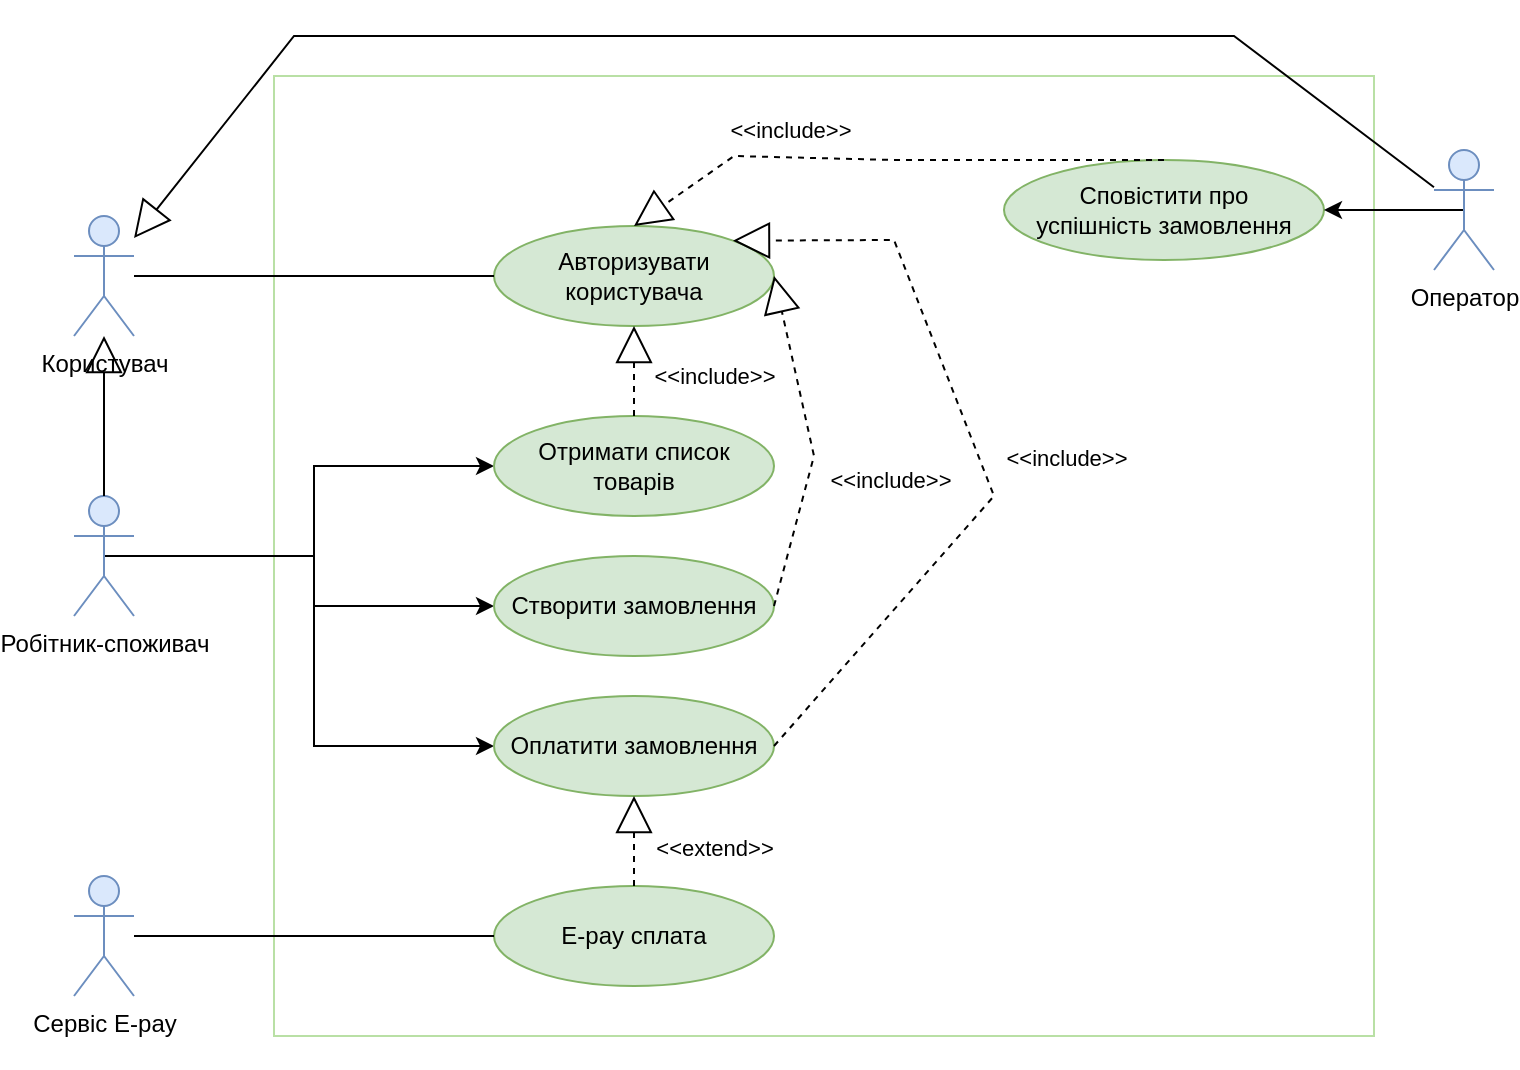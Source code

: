 <mxfile version="21.8.2" type="device">
  <diagram name="Страница 1" id="peiVjQ6xKM0UFsxWsOr3">
    <mxGraphModel dx="1050" dy="542" grid="1" gridSize="10" guides="1" tooltips="1" connect="1" arrows="1" fold="1" page="1" pageScale="1" pageWidth="827" pageHeight="1169" math="0" shadow="0">
      <root>
        <mxCell id="0" />
        <mxCell id="1" parent="0" />
        <mxCell id="ElTyYk3RJpOC77_nqdFr-27" value="" style="rounded=0;whiteSpace=wrap;html=1;strokeColor=#B9E0A5;" vertex="1" parent="1">
          <mxGeometry x="190" y="720" width="550" height="480" as="geometry" />
        </mxCell>
        <mxCell id="1JTkHmqc5n5id6cBLUgi-10" style="edgeStyle=orthogonalEdgeStyle;rounded=0;orthogonalLoop=1;jettySize=auto;html=1;exitX=0.5;exitY=1;exitDx=0;exitDy=0;entryX=0.5;entryY=0;entryDx=0;entryDy=0;" parent="1" edge="1">
          <mxGeometry relative="1" as="geometry">
            <mxPoint x="470" y="395" as="sourcePoint" />
          </mxGeometry>
        </mxCell>
        <mxCell id="ElTyYk3RJpOC77_nqdFr-1" value="Користувач" style="shape=umlActor;verticalLabelPosition=bottom;verticalAlign=top;html=1;outlineConnect=0;fillColor=#dae8fc;strokeColor=#6c8ebf;" vertex="1" parent="1">
          <mxGeometry x="90" y="790" width="30" height="60" as="geometry" />
        </mxCell>
        <mxCell id="ElTyYk3RJpOC77_nqdFr-2" value="Авторизувати&lt;br&gt;користувача" style="ellipse;whiteSpace=wrap;html=1;fillColor=#d5e8d4;strokeColor=#82b366;" vertex="1" parent="1">
          <mxGeometry x="300" y="795" width="140" height="50" as="geometry" />
        </mxCell>
        <mxCell id="ElTyYk3RJpOC77_nqdFr-3" value="" style="endArrow=none;html=1;rounded=0;entryX=0;entryY=0.5;entryDx=0;entryDy=0;" edge="1" parent="1" source="ElTyYk3RJpOC77_nqdFr-1" target="ElTyYk3RJpOC77_nqdFr-2">
          <mxGeometry width="50" height="50" relative="1" as="geometry">
            <mxPoint x="120" y="316" as="sourcePoint" />
            <mxPoint x="430" y="225" as="targetPoint" />
          </mxGeometry>
        </mxCell>
        <mxCell id="ElTyYk3RJpOC77_nqdFr-9" style="edgeStyle=orthogonalEdgeStyle;rounded=0;orthogonalLoop=1;jettySize=auto;html=1;exitX=0.5;exitY=0.5;exitDx=0;exitDy=0;exitPerimeter=0;entryX=0;entryY=0.5;entryDx=0;entryDy=0;" edge="1" parent="1" source="ElTyYk3RJpOC77_nqdFr-4" target="ElTyYk3RJpOC77_nqdFr-6">
          <mxGeometry relative="1" as="geometry" />
        </mxCell>
        <mxCell id="ElTyYk3RJpOC77_nqdFr-10" style="edgeStyle=orthogonalEdgeStyle;rounded=0;orthogonalLoop=1;jettySize=auto;html=1;exitX=0.5;exitY=0.5;exitDx=0;exitDy=0;exitPerimeter=0;entryX=0;entryY=0.5;entryDx=0;entryDy=0;" edge="1" parent="1" source="ElTyYk3RJpOC77_nqdFr-4" target="ElTyYk3RJpOC77_nqdFr-7">
          <mxGeometry relative="1" as="geometry" />
        </mxCell>
        <mxCell id="ElTyYk3RJpOC77_nqdFr-11" style="edgeStyle=orthogonalEdgeStyle;rounded=0;orthogonalLoop=1;jettySize=auto;html=1;exitX=0.5;exitY=0.5;exitDx=0;exitDy=0;exitPerimeter=0;entryX=0;entryY=0.5;entryDx=0;entryDy=0;" edge="1" parent="1" source="ElTyYk3RJpOC77_nqdFr-4" target="ElTyYk3RJpOC77_nqdFr-8">
          <mxGeometry relative="1" as="geometry" />
        </mxCell>
        <mxCell id="ElTyYk3RJpOC77_nqdFr-4" value="Робітник-споживач" style="shape=umlActor;verticalLabelPosition=bottom;verticalAlign=top;html=1;outlineConnect=0;fillColor=#dae8fc;strokeColor=#6c8ebf;" vertex="1" parent="1">
          <mxGeometry x="90" y="930" width="30" height="60" as="geometry" />
        </mxCell>
        <mxCell id="ElTyYk3RJpOC77_nqdFr-5" value="&lt;br&gt;" style="endArrow=block;endSize=16;endFill=0;html=1;rounded=0;" edge="1" parent="1" source="ElTyYk3RJpOC77_nqdFr-4" target="ElTyYk3RJpOC77_nqdFr-1">
          <mxGeometry x="-0.12" y="21" width="160" relative="1" as="geometry">
            <mxPoint x="340" y="920" as="sourcePoint" />
            <mxPoint x="50" y="1025" as="targetPoint" />
            <mxPoint as="offset" />
          </mxGeometry>
        </mxCell>
        <mxCell id="ElTyYk3RJpOC77_nqdFr-6" value="Отримати список&lt;br&gt;товарів" style="ellipse;whiteSpace=wrap;html=1;fillColor=#d5e8d4;strokeColor=#82b366;" vertex="1" parent="1">
          <mxGeometry x="300" y="890" width="140" height="50" as="geometry" />
        </mxCell>
        <mxCell id="ElTyYk3RJpOC77_nqdFr-7" value="Створити замовлення" style="ellipse;whiteSpace=wrap;html=1;fillColor=#d5e8d4;strokeColor=#82b366;" vertex="1" parent="1">
          <mxGeometry x="300" y="960" width="140" height="50" as="geometry" />
        </mxCell>
        <mxCell id="ElTyYk3RJpOC77_nqdFr-8" value="Оплатити замовлення" style="ellipse;whiteSpace=wrap;html=1;fillColor=#d5e8d4;strokeColor=#82b366;" vertex="1" parent="1">
          <mxGeometry x="300" y="1030" width="140" height="50" as="geometry" />
        </mxCell>
        <mxCell id="ElTyYk3RJpOC77_nqdFr-12" value="&amp;lt;&amp;lt;include&amp;gt;&amp;gt;" style="endArrow=block;endSize=16;endFill=0;html=1;rounded=0;exitX=0.5;exitY=0;exitDx=0;exitDy=0;entryX=0.5;entryY=1;entryDx=0;entryDy=0;dashed=1;" edge="1" parent="1" source="ElTyYk3RJpOC77_nqdFr-6" target="ElTyYk3RJpOC77_nqdFr-2">
          <mxGeometry x="-0.111" y="-40" width="160" relative="1" as="geometry">
            <mxPoint x="379" y="357" as="sourcePoint" />
            <mxPoint x="500" y="250" as="targetPoint" />
            <mxPoint as="offset" />
          </mxGeometry>
        </mxCell>
        <mxCell id="ElTyYk3RJpOC77_nqdFr-13" value="&amp;lt;&amp;lt;include&amp;gt;&amp;gt;" style="endArrow=block;endSize=16;endFill=0;html=1;rounded=0;exitX=1;exitY=0.5;exitDx=0;exitDy=0;entryX=1;entryY=0.5;entryDx=0;entryDy=0;dashed=1;" edge="1" parent="1" source="ElTyYk3RJpOC77_nqdFr-7" target="ElTyYk3RJpOC77_nqdFr-2">
          <mxGeometry x="-0.111" y="-40" width="160" relative="1" as="geometry">
            <mxPoint x="380" y="900" as="sourcePoint" />
            <mxPoint x="380" y="855" as="targetPoint" />
            <mxPoint as="offset" />
            <Array as="points">
              <mxPoint x="460" y="910" />
            </Array>
          </mxGeometry>
        </mxCell>
        <mxCell id="ElTyYk3RJpOC77_nqdFr-14" value="&amp;lt;&amp;lt;include&amp;gt;&amp;gt;" style="endArrow=block;endSize=16;endFill=0;html=1;rounded=0;exitX=1;exitY=0.5;exitDx=0;exitDy=0;entryX=1;entryY=0;entryDx=0;entryDy=0;dashed=1;" edge="1" parent="1" source="ElTyYk3RJpOC77_nqdFr-8" target="ElTyYk3RJpOC77_nqdFr-2">
          <mxGeometry x="-0.111" y="-40" width="160" relative="1" as="geometry">
            <mxPoint x="390" y="910" as="sourcePoint" />
            <mxPoint x="390" y="865" as="targetPoint" />
            <mxPoint as="offset" />
            <Array as="points">
              <mxPoint x="550" y="930" />
              <mxPoint x="500" y="802" />
            </Array>
          </mxGeometry>
        </mxCell>
        <mxCell id="ElTyYk3RJpOC77_nqdFr-15" value="Сервіс E-pay&lt;br&gt;&amp;nbsp;" style="shape=umlActor;verticalLabelPosition=bottom;verticalAlign=top;html=1;outlineConnect=0;fillColor=#dae8fc;strokeColor=#6c8ebf;" vertex="1" parent="1">
          <mxGeometry x="90" y="1120" width="30" height="60" as="geometry" />
        </mxCell>
        <mxCell id="ElTyYk3RJpOC77_nqdFr-16" value="E-pay сплата" style="ellipse;whiteSpace=wrap;html=1;fillColor=#d5e8d4;strokeColor=#82b366;" vertex="1" parent="1">
          <mxGeometry x="300" y="1125" width="140" height="50" as="geometry" />
        </mxCell>
        <mxCell id="ElTyYk3RJpOC77_nqdFr-17" value="&amp;lt;&amp;lt;extend&amp;gt;&amp;gt;" style="endArrow=block;endSize=16;endFill=0;html=1;rounded=0;exitX=0.5;exitY=0;exitDx=0;exitDy=0;entryX=0.5;entryY=1;entryDx=0;entryDy=0;dashed=1;" edge="1" parent="1" source="ElTyYk3RJpOC77_nqdFr-16" target="ElTyYk3RJpOC77_nqdFr-8">
          <mxGeometry x="-0.143" y="-40" width="160" relative="1" as="geometry">
            <mxPoint x="380" y="990" as="sourcePoint" />
            <mxPoint x="370" y="1100" as="targetPoint" />
            <mxPoint as="offset" />
          </mxGeometry>
        </mxCell>
        <mxCell id="ElTyYk3RJpOC77_nqdFr-18" value="" style="endArrow=none;html=1;rounded=0;entryX=0;entryY=0.5;entryDx=0;entryDy=0;" edge="1" parent="1" source="ElTyYk3RJpOC77_nqdFr-15" target="ElTyYk3RJpOC77_nqdFr-16">
          <mxGeometry width="50" height="50" relative="1" as="geometry">
            <mxPoint x="440" y="1010" as="sourcePoint" />
            <mxPoint x="240" y="1120" as="targetPoint" />
          </mxGeometry>
        </mxCell>
        <mxCell id="ElTyYk3RJpOC77_nqdFr-19" value="Сповістити про&lt;br&gt;успішність замовлення" style="ellipse;whiteSpace=wrap;html=1;fillColor=#d5e8d4;strokeColor=#82b366;" vertex="1" parent="1">
          <mxGeometry x="555" y="762" width="160" height="50" as="geometry" />
        </mxCell>
        <mxCell id="ElTyYk3RJpOC77_nqdFr-25" style="edgeStyle=orthogonalEdgeStyle;rounded=0;orthogonalLoop=1;jettySize=auto;html=1;exitX=0.5;exitY=0.5;exitDx=0;exitDy=0;exitPerimeter=0;entryX=1;entryY=0.5;entryDx=0;entryDy=0;" edge="1" parent="1" source="ElTyYk3RJpOC77_nqdFr-21" target="ElTyYk3RJpOC77_nqdFr-19">
          <mxGeometry relative="1" as="geometry" />
        </mxCell>
        <mxCell id="ElTyYk3RJpOC77_nqdFr-21" value="Оператор" style="shape=umlActor;verticalLabelPosition=bottom;verticalAlign=top;html=1;outlineConnect=0;fillColor=#dae8fc;strokeColor=#6c8ebf;" vertex="1" parent="1">
          <mxGeometry x="770" y="757" width="30" height="60" as="geometry" />
        </mxCell>
        <mxCell id="ElTyYk3RJpOC77_nqdFr-22" value="&amp;lt;&amp;lt;include&amp;gt;&amp;gt;" style="endArrow=block;endSize=16;endFill=0;html=1;rounded=0;exitX=0.5;exitY=0;exitDx=0;exitDy=0;entryX=0.5;entryY=0;entryDx=0;entryDy=0;dashed=1;" edge="1" parent="1" source="ElTyYk3RJpOC77_nqdFr-19" target="ElTyYk3RJpOC77_nqdFr-2">
          <mxGeometry x="0.36" y="-14" width="160" relative="1" as="geometry">
            <mxPoint x="504" y="694" as="sourcePoint" />
            <mxPoint x="664" y="570" as="targetPoint" />
            <mxPoint as="offset" />
            <Array as="points">
              <mxPoint x="500" y="762" />
              <mxPoint x="420" y="760" />
            </Array>
          </mxGeometry>
        </mxCell>
        <mxCell id="ElTyYk3RJpOC77_nqdFr-26" value="&lt;br&gt;" style="endArrow=block;endSize=16;endFill=0;html=1;rounded=0;" edge="1" parent="1" source="ElTyYk3RJpOC77_nqdFr-21" target="ElTyYk3RJpOC77_nqdFr-1">
          <mxGeometry x="-0.12" y="21" width="160" relative="1" as="geometry">
            <mxPoint x="115" y="940" as="sourcePoint" />
            <mxPoint x="115" y="860" as="targetPoint" />
            <mxPoint as="offset" />
            <Array as="points">
              <mxPoint x="670" y="700" />
              <mxPoint x="430" y="700" />
              <mxPoint x="200" y="700" />
            </Array>
          </mxGeometry>
        </mxCell>
      </root>
    </mxGraphModel>
  </diagram>
</mxfile>
